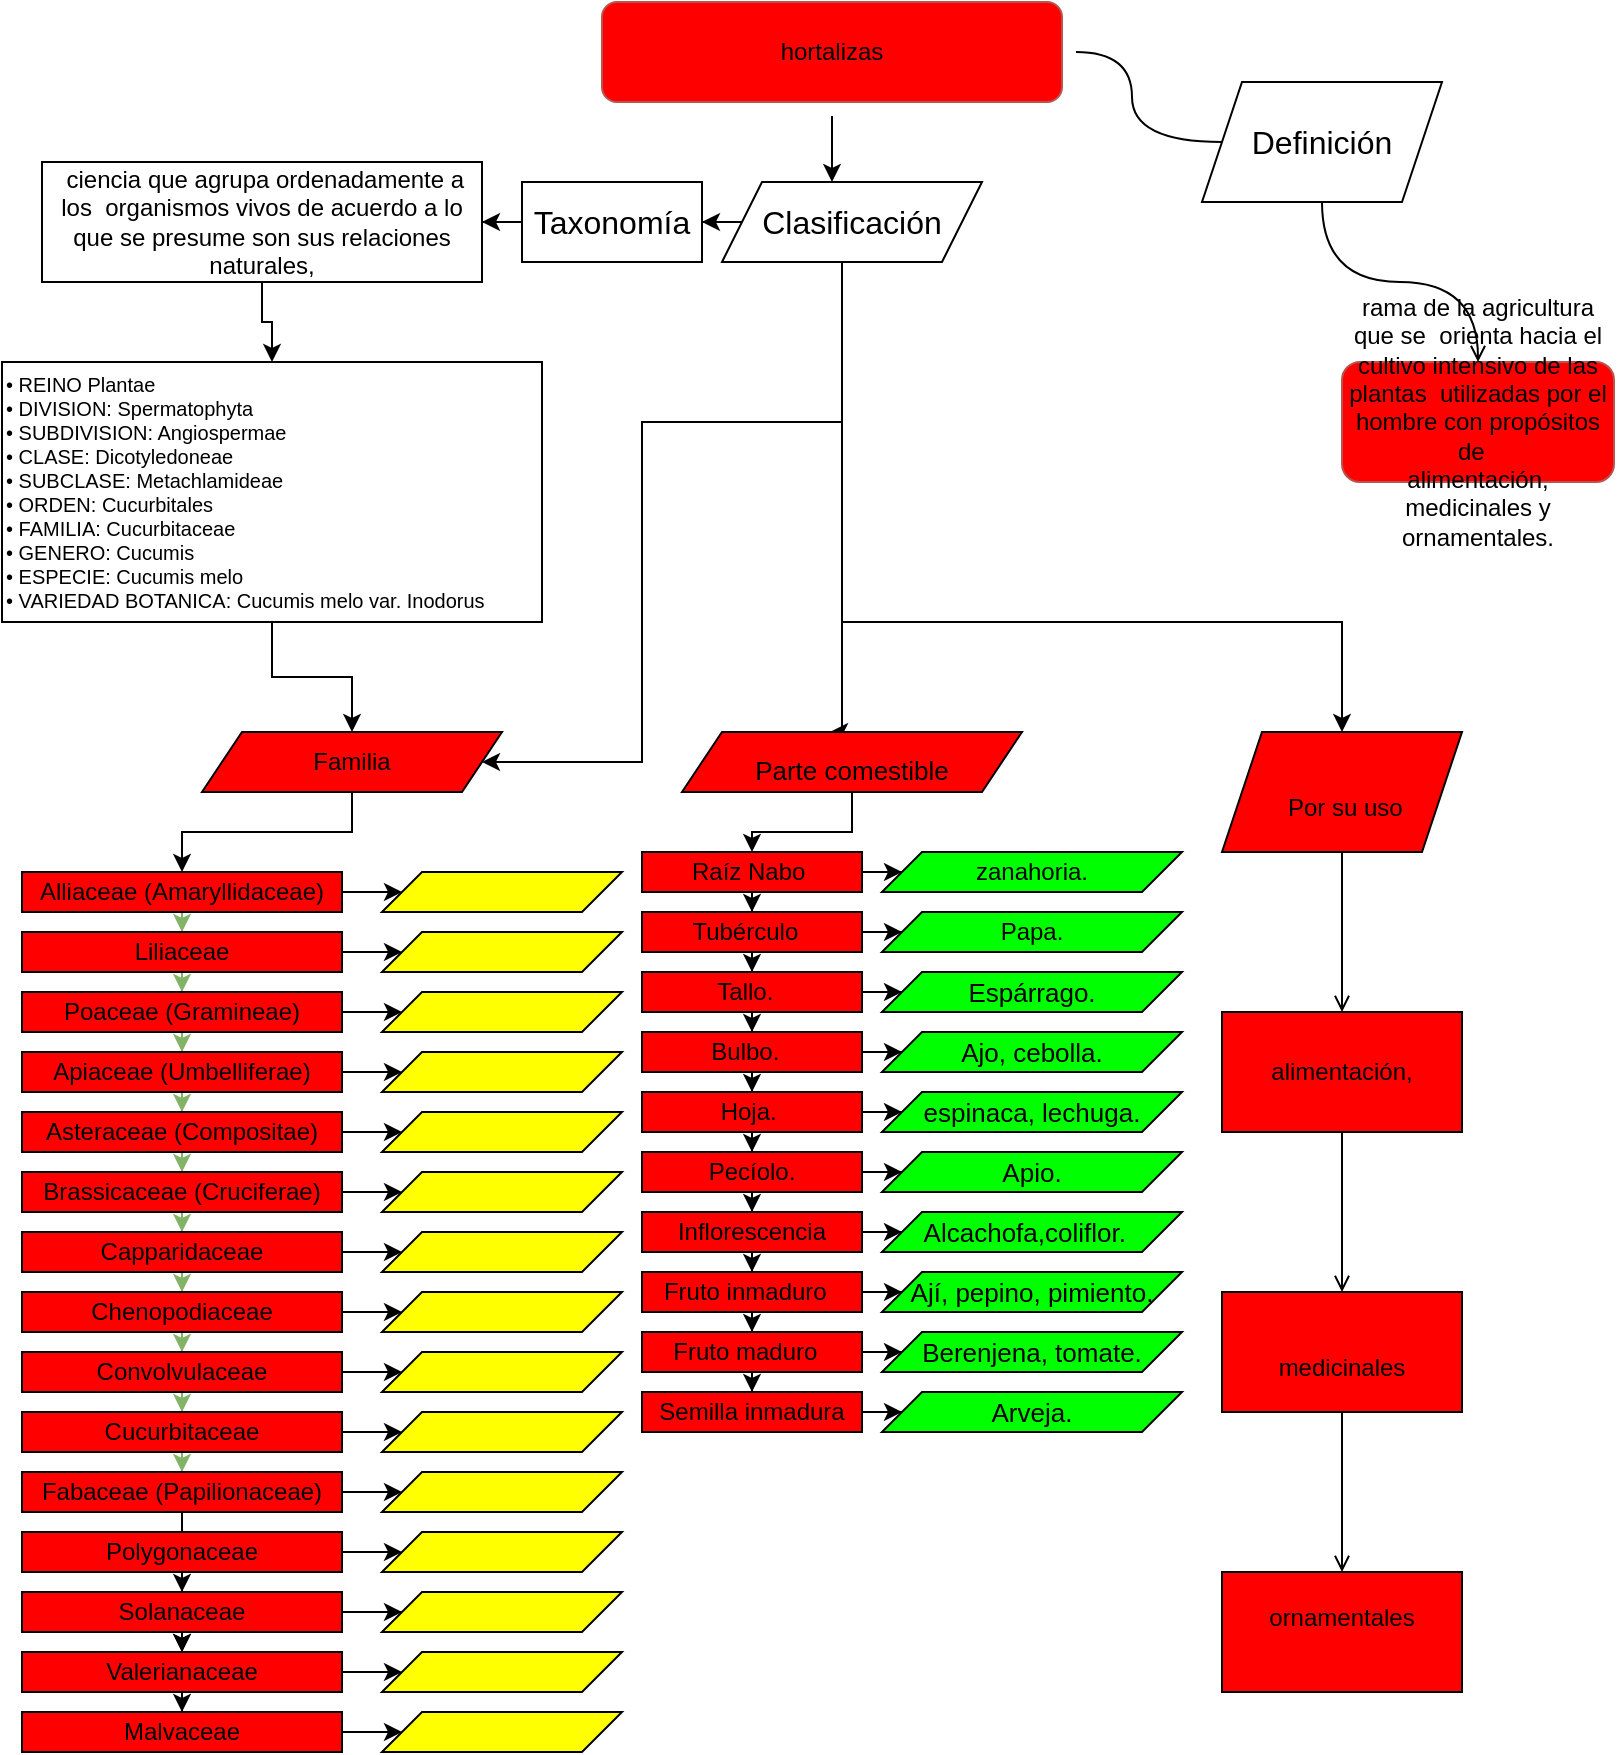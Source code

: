 <mxfile version="20.2.7" type="github">
  <diagram id="4PT_vkWamiO-nSXqBPPG" name="Página-1">
    <mxGraphModel dx="723" dy="423" grid="1" gridSize="10" guides="0" tooltips="1" connect="1" arrows="1" fold="1" page="1" pageScale="1" pageWidth="827" pageHeight="1169" background="none" math="0" shadow="0">
      <root>
        <mxCell id="0" />
        <mxCell id="1" parent="0" />
        <mxCell id="nCWuup4R4AbDnW3DWiKd-3" style="edgeStyle=orthogonalEdgeStyle;rounded=0;orthogonalLoop=1;jettySize=auto;html=1;startArrow=none;" parent="1" source="66M02JN2FrkitM-om0R4-26" edge="1">
          <mxGeometry relative="1" as="geometry">
            <mxPoint x="414" y="375" as="targetPoint" />
            <Array as="points">
              <mxPoint x="420" y="375" />
            </Array>
          </mxGeometry>
        </mxCell>
        <mxCell id="66M02JN2FrkitM-om0R4-23" value="" style="edgeStyle=orthogonalEdgeStyle;curved=1;rounded=0;orthogonalLoop=1;jettySize=auto;html=1;fontSize=12;endArrow=open;startArrow=none;" parent="1" source="66M02JN2FrkitM-om0R4-24" target="66M02JN2FrkitM-om0R4-22" edge="1">
          <mxGeometry relative="1" as="geometry" />
        </mxCell>
        <mxCell id="QRhNImlcriRFlgjVjBWK-16" value="" style="edgeStyle=orthogonalEdgeStyle;rounded=0;orthogonalLoop=1;jettySize=auto;html=1;" edge="1" parent="1" source="S0YFLjFQys3BDrwnXeZM-1" target="66M02JN2FrkitM-om0R4-26">
          <mxGeometry relative="1" as="geometry">
            <Array as="points">
              <mxPoint x="415" y="90" />
              <mxPoint x="415" y="90" />
            </Array>
          </mxGeometry>
        </mxCell>
        <mxCell id="S0YFLjFQys3BDrwnXeZM-1" value="hortalizas" style="rounded=1;whiteSpace=wrap;html=1;fillColor=#FF0000;strokeColor=#b85450;gradientColor=none;glass=0;shadow=0;sketch=0;perimeterSpacing=7;" parent="1" vertex="1">
          <mxGeometry x="300" y="10" width="230" height="50" as="geometry" />
        </mxCell>
        <mxCell id="nCWuup4R4AbDnW3DWiKd-10" value="" style="edgeStyle=orthogonalEdgeStyle;rounded=0;orthogonalLoop=1;jettySize=auto;html=1;entryX=0.5;entryY=0;entryDx=0;entryDy=0;" parent="1" source="nCWuup4R4AbDnW3DWiKd-4" target="nCWuup4R4AbDnW3DWiKd-9" edge="1">
          <mxGeometry relative="1" as="geometry">
            <mxPoint x="80" y="435" as="targetPoint" />
          </mxGeometry>
        </mxCell>
        <mxCell id="nCWuup4R4AbDnW3DWiKd-4" value="Familia" style="shape=parallelogram;perimeter=parallelogramPerimeter;whiteSpace=wrap;html=1;fixedSize=1;shadow=0;glass=0;sketch=0;fillColor=#FF0000;gradientColor=none;" parent="1" vertex="1">
          <mxGeometry x="100" y="375" width="150" height="30" as="geometry" />
        </mxCell>
        <mxCell id="66M02JN2FrkitM-om0R4-29" value="" style="edgeStyle=orthogonalEdgeStyle;curved=1;rounded=0;orthogonalLoop=1;jettySize=auto;html=1;fontSize=12;endArrow=open;" parent="1" source="nCWuup4R4AbDnW3DWiKd-6" target="66M02JN2FrkitM-om0R4-28" edge="1">
          <mxGeometry relative="1" as="geometry" />
        </mxCell>
        <mxCell id="nCWuup4R4AbDnW3DWiKd-6" value="&lt;br&gt;&amp;nbsp;Por su uso&lt;br&gt;" style="shape=parallelogram;perimeter=parallelogramPerimeter;whiteSpace=wrap;html=1;fixedSize=1;shadow=0;glass=0;sketch=0;fillColor=#FF0000;gradientColor=none;" parent="1" vertex="1">
          <mxGeometry x="610" y="375" width="120" height="60" as="geometry" />
        </mxCell>
        <mxCell id="nCWuup4R4AbDnW3DWiKd-51" value="" style="edgeStyle=orthogonalEdgeStyle;rounded=0;orthogonalLoop=1;jettySize=auto;html=1;" parent="1" source="nCWuup4R4AbDnW3DWiKd-7" target="nCWuup4R4AbDnW3DWiKd-50" edge="1">
          <mxGeometry relative="1" as="geometry" />
        </mxCell>
        <mxCell id="nCWuup4R4AbDnW3DWiKd-7" value="&lt;div&gt;Parte comestible&lt;/div&gt;" style="shape=parallelogram;perimeter=parallelogramPerimeter;whiteSpace=wrap;html=1;fixedSize=1;shadow=0;glass=0;sketch=0;fillColor=#FF0000;gradientColor=none;align=center;verticalAlign=bottom;horizontal=1;fontSize=13;labelBackgroundColor=none;labelBorderColor=none;" parent="1" vertex="1">
          <mxGeometry x="340" y="375" width="170" height="30" as="geometry" />
        </mxCell>
        <mxCell id="nCWuup4R4AbDnW3DWiKd-8" style="edgeStyle=orthogonalEdgeStyle;rounded=0;orthogonalLoop=1;jettySize=auto;html=1;exitX=0.5;exitY=1;exitDx=0;exitDy=0;" parent="1" source="nCWuup4R4AbDnW3DWiKd-6" target="nCWuup4R4AbDnW3DWiKd-6" edge="1">
          <mxGeometry relative="1" as="geometry" />
        </mxCell>
        <mxCell id="nCWuup4R4AbDnW3DWiKd-14" value="" style="edgeStyle=orthogonalEdgeStyle;rounded=0;orthogonalLoop=1;jettySize=auto;html=1;fillColor=#d5e8d4;strokeColor=#82b366;" parent="1" source="nCWuup4R4AbDnW3DWiKd-9" target="nCWuup4R4AbDnW3DWiKd-13" edge="1">
          <mxGeometry relative="1" as="geometry" />
        </mxCell>
        <mxCell id="nCWuup4R4AbDnW3DWiKd-130" value="" style="edgeStyle=orthogonalEdgeStyle;rounded=0;orthogonalLoop=1;jettySize=auto;html=1;fontSize=13;fontColor=#000000;" parent="1" source="nCWuup4R4AbDnW3DWiKd-9" target="nCWuup4R4AbDnW3DWiKd-129" edge="1">
          <mxGeometry relative="1" as="geometry" />
        </mxCell>
        <mxCell id="nCWuup4R4AbDnW3DWiKd-9" value="&lt;div&gt;Alliaceae (Amaryllidaceae)&lt;/div&gt;" style="whiteSpace=wrap;html=1;fillColor=#FF0000;shadow=0;glass=0;sketch=0;gradientColor=none;" parent="1" vertex="1">
          <mxGeometry x="10" y="445" width="160" height="20" as="geometry" />
        </mxCell>
        <mxCell id="nCWuup4R4AbDnW3DWiKd-16" value="" style="edgeStyle=orthogonalEdgeStyle;rounded=0;orthogonalLoop=1;jettySize=auto;html=1;fillColor=#d5e8d4;strokeColor=#82b366;" parent="1" source="nCWuup4R4AbDnW3DWiKd-13" target="nCWuup4R4AbDnW3DWiKd-15" edge="1">
          <mxGeometry relative="1" as="geometry" />
        </mxCell>
        <mxCell id="nCWuup4R4AbDnW3DWiKd-132" value="" style="edgeStyle=orthogonalEdgeStyle;rounded=0;orthogonalLoop=1;jettySize=auto;html=1;fontSize=13;fontColor=#000000;" parent="1" source="nCWuup4R4AbDnW3DWiKd-13" target="nCWuup4R4AbDnW3DWiKd-131" edge="1">
          <mxGeometry relative="1" as="geometry" />
        </mxCell>
        <mxCell id="nCWuup4R4AbDnW3DWiKd-13" value="&lt;div&gt;Liliaceae&lt;/div&gt;" style="whiteSpace=wrap;html=1;fillColor=#FF0000;shadow=0;glass=0;sketch=0;gradientColor=none;" parent="1" vertex="1">
          <mxGeometry x="10" y="475" width="160" height="20" as="geometry" />
        </mxCell>
        <mxCell id="nCWuup4R4AbDnW3DWiKd-18" value="" style="edgeStyle=orthogonalEdgeStyle;rounded=0;orthogonalLoop=1;jettySize=auto;html=1;fillColor=#d5e8d4;strokeColor=#82b366;" parent="1" source="nCWuup4R4AbDnW3DWiKd-15" target="nCWuup4R4AbDnW3DWiKd-17" edge="1">
          <mxGeometry relative="1" as="geometry" />
        </mxCell>
        <mxCell id="nCWuup4R4AbDnW3DWiKd-134" value="" style="edgeStyle=orthogonalEdgeStyle;rounded=0;orthogonalLoop=1;jettySize=auto;html=1;fontSize=13;fontColor=#000000;" parent="1" source="nCWuup4R4AbDnW3DWiKd-15" target="nCWuup4R4AbDnW3DWiKd-133" edge="1">
          <mxGeometry relative="1" as="geometry" />
        </mxCell>
        <mxCell id="nCWuup4R4AbDnW3DWiKd-15" value="&lt;div&gt;Poaceae (Gramineae)&lt;/div&gt;" style="whiteSpace=wrap;html=1;fillColor=#FF0000;shadow=0;glass=0;sketch=0;gradientColor=none;" parent="1" vertex="1">
          <mxGeometry x="10" y="505" width="160" height="20" as="geometry" />
        </mxCell>
        <mxCell id="nCWuup4R4AbDnW3DWiKd-20" value="" style="edgeStyle=orthogonalEdgeStyle;rounded=0;orthogonalLoop=1;jettySize=auto;html=1;fillColor=#d5e8d4;strokeColor=#82b366;" parent="1" source="nCWuup4R4AbDnW3DWiKd-17" target="nCWuup4R4AbDnW3DWiKd-19" edge="1">
          <mxGeometry relative="1" as="geometry" />
        </mxCell>
        <mxCell id="nCWuup4R4AbDnW3DWiKd-136" value="" style="edgeStyle=orthogonalEdgeStyle;rounded=0;orthogonalLoop=1;jettySize=auto;html=1;fontSize=13;fontColor=#000000;" parent="1" source="nCWuup4R4AbDnW3DWiKd-17" target="nCWuup4R4AbDnW3DWiKd-135" edge="1">
          <mxGeometry relative="1" as="geometry" />
        </mxCell>
        <mxCell id="nCWuup4R4AbDnW3DWiKd-17" value="Apiaceae (Umbelliferae)" style="whiteSpace=wrap;html=1;fillColor=#FF0000;shadow=0;glass=0;sketch=0;gradientColor=none;" parent="1" vertex="1">
          <mxGeometry x="10" y="535" width="160" height="20" as="geometry" />
        </mxCell>
        <mxCell id="nCWuup4R4AbDnW3DWiKd-23" value="" style="edgeStyle=orthogonalEdgeStyle;rounded=0;orthogonalLoop=1;jettySize=auto;html=1;fillColor=#d5e8d4;strokeColor=#82b366;" parent="1" source="nCWuup4R4AbDnW3DWiKd-19" target="nCWuup4R4AbDnW3DWiKd-22" edge="1">
          <mxGeometry relative="1" as="geometry" />
        </mxCell>
        <mxCell id="nCWuup4R4AbDnW3DWiKd-138" value="" style="edgeStyle=orthogonalEdgeStyle;rounded=0;orthogonalLoop=1;jettySize=auto;html=1;fontSize=13;fontColor=#000000;" parent="1" source="nCWuup4R4AbDnW3DWiKd-19" target="nCWuup4R4AbDnW3DWiKd-137" edge="1">
          <mxGeometry relative="1" as="geometry" />
        </mxCell>
        <mxCell id="nCWuup4R4AbDnW3DWiKd-19" value="Asteraceae (Compositae)" style="whiteSpace=wrap;html=1;fillColor=#FF0000;shadow=0;glass=0;sketch=0;gradientColor=none;" parent="1" vertex="1">
          <mxGeometry x="10" y="565" width="160" height="20" as="geometry" />
        </mxCell>
        <mxCell id="nCWuup4R4AbDnW3DWiKd-25" value="" style="edgeStyle=orthogonalEdgeStyle;rounded=0;orthogonalLoop=1;jettySize=auto;html=1;fillColor=#d5e8d4;strokeColor=#82b366;" parent="1" source="nCWuup4R4AbDnW3DWiKd-22" target="nCWuup4R4AbDnW3DWiKd-24" edge="1">
          <mxGeometry relative="1" as="geometry" />
        </mxCell>
        <mxCell id="nCWuup4R4AbDnW3DWiKd-140" value="" style="edgeStyle=orthogonalEdgeStyle;rounded=0;orthogonalLoop=1;jettySize=auto;html=1;fontSize=13;fontColor=#000000;" parent="1" source="nCWuup4R4AbDnW3DWiKd-22" target="nCWuup4R4AbDnW3DWiKd-139" edge="1">
          <mxGeometry relative="1" as="geometry" />
        </mxCell>
        <mxCell id="nCWuup4R4AbDnW3DWiKd-22" value="&lt;div&gt;Brassicaceae (Cruciferae)&lt;/div&gt;" style="whiteSpace=wrap;html=1;fillColor=#FF0000;shadow=0;glass=0;sketch=0;gradientColor=none;" parent="1" vertex="1">
          <mxGeometry x="10" y="595" width="160" height="20" as="geometry" />
        </mxCell>
        <mxCell id="nCWuup4R4AbDnW3DWiKd-27" value="" style="edgeStyle=orthogonalEdgeStyle;rounded=0;orthogonalLoop=1;jettySize=auto;html=1;fillColor=#d5e8d4;strokeColor=#82b366;" parent="1" source="nCWuup4R4AbDnW3DWiKd-24" target="nCWuup4R4AbDnW3DWiKd-26" edge="1">
          <mxGeometry relative="1" as="geometry" />
        </mxCell>
        <mxCell id="nCWuup4R4AbDnW3DWiKd-142" value="" style="edgeStyle=orthogonalEdgeStyle;rounded=0;orthogonalLoop=1;jettySize=auto;html=1;fontSize=13;fontColor=#000000;" parent="1" source="nCWuup4R4AbDnW3DWiKd-24" target="nCWuup4R4AbDnW3DWiKd-141" edge="1">
          <mxGeometry relative="1" as="geometry" />
        </mxCell>
        <mxCell id="nCWuup4R4AbDnW3DWiKd-24" value="&lt;div&gt;Capparidaceae&lt;/div&gt;" style="whiteSpace=wrap;html=1;fillColor=#FF0000;shadow=0;glass=0;sketch=0;gradientColor=none;" parent="1" vertex="1">
          <mxGeometry x="10" y="625" width="160" height="20" as="geometry" />
        </mxCell>
        <mxCell id="nCWuup4R4AbDnW3DWiKd-29" value="" style="edgeStyle=orthogonalEdgeStyle;rounded=0;orthogonalLoop=1;jettySize=auto;html=1;fillColor=#d5e8d4;strokeColor=#82b366;" parent="1" source="nCWuup4R4AbDnW3DWiKd-26" target="nCWuup4R4AbDnW3DWiKd-28" edge="1">
          <mxGeometry relative="1" as="geometry" />
        </mxCell>
        <mxCell id="nCWuup4R4AbDnW3DWiKd-144" value="" style="edgeStyle=orthogonalEdgeStyle;rounded=0;orthogonalLoop=1;jettySize=auto;html=1;fontSize=13;fontColor=#000000;" parent="1" source="nCWuup4R4AbDnW3DWiKd-26" target="nCWuup4R4AbDnW3DWiKd-143" edge="1">
          <mxGeometry relative="1" as="geometry" />
        </mxCell>
        <mxCell id="nCWuup4R4AbDnW3DWiKd-26" value="Chenopodiaceae&lt;br&gt;" style="whiteSpace=wrap;html=1;fillColor=#FF0000;shadow=0;glass=0;sketch=0;gradientColor=none;" parent="1" vertex="1">
          <mxGeometry x="10" y="655" width="160" height="20" as="geometry" />
        </mxCell>
        <mxCell id="nCWuup4R4AbDnW3DWiKd-31" value="" style="edgeStyle=orthogonalEdgeStyle;rounded=0;orthogonalLoop=1;jettySize=auto;html=1;fillColor=#d5e8d4;strokeColor=#82b366;" parent="1" source="nCWuup4R4AbDnW3DWiKd-28" target="nCWuup4R4AbDnW3DWiKd-30" edge="1">
          <mxGeometry relative="1" as="geometry" />
        </mxCell>
        <mxCell id="nCWuup4R4AbDnW3DWiKd-146" value="" style="edgeStyle=orthogonalEdgeStyle;rounded=0;orthogonalLoop=1;jettySize=auto;html=1;fontSize=13;fontColor=#000000;" parent="1" source="nCWuup4R4AbDnW3DWiKd-28" target="nCWuup4R4AbDnW3DWiKd-145" edge="1">
          <mxGeometry relative="1" as="geometry" />
        </mxCell>
        <mxCell id="nCWuup4R4AbDnW3DWiKd-28" value="Convolvulaceae&lt;br&gt;" style="whiteSpace=wrap;html=1;fillColor=#FF0000;shadow=0;glass=0;sketch=0;gradientColor=none;" parent="1" vertex="1">
          <mxGeometry x="10" y="685" width="160" height="20" as="geometry" />
        </mxCell>
        <mxCell id="nCWuup4R4AbDnW3DWiKd-33" value="" style="edgeStyle=orthogonalEdgeStyle;rounded=0;orthogonalLoop=1;jettySize=auto;html=1;fillColor=#d5e8d4;strokeColor=#82b366;" parent="1" source="nCWuup4R4AbDnW3DWiKd-30" target="nCWuup4R4AbDnW3DWiKd-32" edge="1">
          <mxGeometry relative="1" as="geometry" />
        </mxCell>
        <mxCell id="nCWuup4R4AbDnW3DWiKd-150" value="" style="edgeStyle=orthogonalEdgeStyle;rounded=0;orthogonalLoop=1;jettySize=auto;html=1;fontSize=13;fontColor=#000000;" parent="1" source="nCWuup4R4AbDnW3DWiKd-30" target="nCWuup4R4AbDnW3DWiKd-148" edge="1">
          <mxGeometry relative="1" as="geometry" />
        </mxCell>
        <mxCell id="nCWuup4R4AbDnW3DWiKd-30" value="Cucurbitaceae&lt;br&gt;" style="whiteSpace=wrap;html=1;fillColor=#FF0000;shadow=0;glass=0;sketch=0;gradientColor=none;" parent="1" vertex="1">
          <mxGeometry x="10" y="715" width="160" height="20" as="geometry" />
        </mxCell>
        <mxCell id="nCWuup4R4AbDnW3DWiKd-75" value="" style="edgeStyle=orthogonalEdgeStyle;rounded=0;orthogonalLoop=1;jettySize=auto;html=1;fontSize=13;" parent="1" source="nCWuup4R4AbDnW3DWiKd-32" target="nCWuup4R4AbDnW3DWiKd-44" edge="1">
          <mxGeometry relative="1" as="geometry" />
        </mxCell>
        <mxCell id="nCWuup4R4AbDnW3DWiKd-152" value="" style="edgeStyle=orthogonalEdgeStyle;rounded=0;orthogonalLoop=1;jettySize=auto;html=1;fontSize=13;fontColor=#000000;" parent="1" source="nCWuup4R4AbDnW3DWiKd-32" target="nCWuup4R4AbDnW3DWiKd-151" edge="1">
          <mxGeometry relative="1" as="geometry" />
        </mxCell>
        <mxCell id="nCWuup4R4AbDnW3DWiKd-32" value="Fabaceae (Papilionaceae)" style="whiteSpace=wrap;html=1;fillColor=#FF0000;shadow=0;glass=0;sketch=0;gradientColor=none;" parent="1" vertex="1">
          <mxGeometry x="10" y="745" width="160" height="20" as="geometry" />
        </mxCell>
        <mxCell id="nCWuup4R4AbDnW3DWiKd-43" value="" style="edgeStyle=orthogonalEdgeStyle;rounded=0;orthogonalLoop=1;jettySize=auto;html=1;" parent="1" source="nCWuup4R4AbDnW3DWiKd-40" target="nCWuup4R4AbDnW3DWiKd-42" edge="1">
          <mxGeometry relative="1" as="geometry" />
        </mxCell>
        <mxCell id="nCWuup4R4AbDnW3DWiKd-40" value="Polygonaceae&lt;br&gt;" style="whiteSpace=wrap;html=1;fillColor=#FF0000;shadow=0;glass=0;sketch=0;gradientColor=none;" parent="1" vertex="1">
          <mxGeometry x="10" y="775" width="160" height="20" as="geometry" />
        </mxCell>
        <mxCell id="nCWuup4R4AbDnW3DWiKd-45" value="" style="edgeStyle=orthogonalEdgeStyle;rounded=0;orthogonalLoop=1;jettySize=auto;html=1;" parent="1" source="nCWuup4R4AbDnW3DWiKd-42" target="nCWuup4R4AbDnW3DWiKd-44" edge="1">
          <mxGeometry relative="1" as="geometry" />
        </mxCell>
        <mxCell id="nCWuup4R4AbDnW3DWiKd-42" value="Solanaceae&lt;br&gt;" style="whiteSpace=wrap;html=1;fillColor=#FF0000;shadow=0;glass=0;sketch=0;gradientColor=none;" parent="1" vertex="1">
          <mxGeometry x="10" y="805" width="160" height="20" as="geometry" />
        </mxCell>
        <mxCell id="nCWuup4R4AbDnW3DWiKd-79" value="" style="edgeStyle=orthogonalEdgeStyle;rounded=0;orthogonalLoop=1;jettySize=auto;html=1;fontSize=13;" parent="1" source="nCWuup4R4AbDnW3DWiKd-44" target="nCWuup4R4AbDnW3DWiKd-78" edge="1">
          <mxGeometry relative="1" as="geometry" />
        </mxCell>
        <mxCell id="nCWuup4R4AbDnW3DWiKd-44" value="Valerianaceae&lt;br&gt;" style="whiteSpace=wrap;html=1;fillColor=#FF0000;shadow=0;glass=0;sketch=0;gradientColor=none;" parent="1" vertex="1">
          <mxGeometry x="10" y="835" width="160" height="20" as="geometry" />
        </mxCell>
        <mxCell id="nCWuup4R4AbDnW3DWiKd-53" value="" style="edgeStyle=orthogonalEdgeStyle;rounded=0;orthogonalLoop=1;jettySize=auto;html=1;" parent="1" source="nCWuup4R4AbDnW3DWiKd-50" target="nCWuup4R4AbDnW3DWiKd-52" edge="1">
          <mxGeometry relative="1" as="geometry" />
        </mxCell>
        <mxCell id="nCWuup4R4AbDnW3DWiKd-89" value="" style="edgeStyle=orthogonalEdgeStyle;rounded=0;orthogonalLoop=1;jettySize=auto;html=1;fontSize=13;" parent="1" source="nCWuup4R4AbDnW3DWiKd-50" target="nCWuup4R4AbDnW3DWiKd-88" edge="1">
          <mxGeometry relative="1" as="geometry" />
        </mxCell>
        <mxCell id="nCWuup4R4AbDnW3DWiKd-50" value="Raíz Nabo&amp;nbsp; " style="whiteSpace=wrap;html=1;fillColor=#FF0000;shadow=0;glass=0;sketch=0;gradientColor=none;" parent="1" vertex="1">
          <mxGeometry x="320" y="435" width="110" height="20" as="geometry" />
        </mxCell>
        <mxCell id="nCWuup4R4AbDnW3DWiKd-55" value="" style="edgeStyle=orthogonalEdgeStyle;rounded=0;orthogonalLoop=1;jettySize=auto;html=1;" parent="1" source="nCWuup4R4AbDnW3DWiKd-52" target="nCWuup4R4AbDnW3DWiKd-54" edge="1">
          <mxGeometry relative="1" as="geometry" />
        </mxCell>
        <mxCell id="nCWuup4R4AbDnW3DWiKd-93" value="" style="edgeStyle=orthogonalEdgeStyle;rounded=0;orthogonalLoop=1;jettySize=auto;html=1;fontSize=13;" parent="1" source="nCWuup4R4AbDnW3DWiKd-52" target="nCWuup4R4AbDnW3DWiKd-92" edge="1">
          <mxGeometry relative="1" as="geometry" />
        </mxCell>
        <mxCell id="nCWuup4R4AbDnW3DWiKd-52" value="Tubérculo&amp;nbsp;&amp;nbsp; " style="whiteSpace=wrap;html=1;fillColor=#FF0000;shadow=0;glass=0;sketch=0;gradientColor=none;" parent="1" vertex="1">
          <mxGeometry x="320" y="465" width="110" height="20" as="geometry" />
        </mxCell>
        <mxCell id="nCWuup4R4AbDnW3DWiKd-57" value="" style="edgeStyle=orthogonalEdgeStyle;rounded=0;orthogonalLoop=1;jettySize=auto;html=1;" parent="1" source="nCWuup4R4AbDnW3DWiKd-54" target="nCWuup4R4AbDnW3DWiKd-56" edge="1">
          <mxGeometry relative="1" as="geometry" />
        </mxCell>
        <mxCell id="nCWuup4R4AbDnW3DWiKd-96" value="" style="edgeStyle=orthogonalEdgeStyle;rounded=0;orthogonalLoop=1;jettySize=auto;html=1;fontSize=13;" parent="1" source="nCWuup4R4AbDnW3DWiKd-54" target="nCWuup4R4AbDnW3DWiKd-95" edge="1">
          <mxGeometry relative="1" as="geometry" />
        </mxCell>
        <mxCell id="nCWuup4R4AbDnW3DWiKd-54" value="Tallo. &amp;nbsp;" style="whiteSpace=wrap;html=1;fillColor=#FF0000;shadow=0;glass=0;sketch=0;gradientColor=none;" parent="1" vertex="1">
          <mxGeometry x="320" y="495" width="110" height="20" as="geometry" />
        </mxCell>
        <mxCell id="nCWuup4R4AbDnW3DWiKd-59" value="" style="edgeStyle=orthogonalEdgeStyle;rounded=0;orthogonalLoop=1;jettySize=auto;html=1;" parent="1" source="nCWuup4R4AbDnW3DWiKd-56" target="nCWuup4R4AbDnW3DWiKd-58" edge="1">
          <mxGeometry relative="1" as="geometry" />
        </mxCell>
        <mxCell id="nCWuup4R4AbDnW3DWiKd-109" value="" style="edgeStyle=orthogonalEdgeStyle;rounded=0;orthogonalLoop=1;jettySize=auto;html=1;fontSize=13;" parent="1" source="nCWuup4R4AbDnW3DWiKd-56" target="nCWuup4R4AbDnW3DWiKd-98" edge="1">
          <mxGeometry relative="1" as="geometry" />
        </mxCell>
        <mxCell id="nCWuup4R4AbDnW3DWiKd-56" value="Bulbo. &amp;nbsp;" style="whiteSpace=wrap;html=1;fillColor=#FF0000;shadow=0;glass=0;sketch=0;gradientColor=none;" parent="1" vertex="1">
          <mxGeometry x="320" y="525" width="110" height="20" as="geometry" />
        </mxCell>
        <mxCell id="nCWuup4R4AbDnW3DWiKd-64" value="" style="edgeStyle=orthogonalEdgeStyle;rounded=0;orthogonalLoop=1;jettySize=auto;html=1;fontSize=13;" parent="1" source="nCWuup4R4AbDnW3DWiKd-58" target="nCWuup4R4AbDnW3DWiKd-63" edge="1">
          <mxGeometry relative="1" as="geometry" />
        </mxCell>
        <mxCell id="nCWuup4R4AbDnW3DWiKd-111" value="" style="edgeStyle=orthogonalEdgeStyle;rounded=0;orthogonalLoop=1;jettySize=auto;html=1;fontSize=13;" parent="1" source="nCWuup4R4AbDnW3DWiKd-58" target="nCWuup4R4AbDnW3DWiKd-110" edge="1">
          <mxGeometry relative="1" as="geometry" />
        </mxCell>
        <mxCell id="nCWuup4R4AbDnW3DWiKd-58" value="Hoja.&amp;nbsp; " style="whiteSpace=wrap;html=1;fillColor=#FF0000;shadow=0;glass=0;sketch=0;gradientColor=none;" parent="1" vertex="1">
          <mxGeometry x="320" y="555" width="110" height="20" as="geometry" />
        </mxCell>
        <mxCell id="nCWuup4R4AbDnW3DWiKd-66" value="" style="edgeStyle=orthogonalEdgeStyle;rounded=0;orthogonalLoop=1;jettySize=auto;html=1;fontSize=13;" parent="1" source="nCWuup4R4AbDnW3DWiKd-63" target="nCWuup4R4AbDnW3DWiKd-65" edge="1">
          <mxGeometry relative="1" as="geometry" />
        </mxCell>
        <mxCell id="nCWuup4R4AbDnW3DWiKd-113" value="" style="edgeStyle=orthogonalEdgeStyle;rounded=0;orthogonalLoop=1;jettySize=auto;html=1;fontSize=13;" parent="1" source="nCWuup4R4AbDnW3DWiKd-63" target="nCWuup4R4AbDnW3DWiKd-112" edge="1">
          <mxGeometry relative="1" as="geometry" />
        </mxCell>
        <mxCell id="nCWuup4R4AbDnW3DWiKd-63" value="Pecíolo. " style="whiteSpace=wrap;html=1;fillColor=#FF0000;shadow=0;glass=0;sketch=0;gradientColor=none;" parent="1" vertex="1">
          <mxGeometry x="320" y="585" width="110" height="20" as="geometry" />
        </mxCell>
        <mxCell id="nCWuup4R4AbDnW3DWiKd-68" value="" style="edgeStyle=orthogonalEdgeStyle;rounded=0;orthogonalLoop=1;jettySize=auto;html=1;fontSize=13;" parent="1" source="nCWuup4R4AbDnW3DWiKd-65" target="nCWuup4R4AbDnW3DWiKd-67" edge="1">
          <mxGeometry relative="1" as="geometry" />
        </mxCell>
        <mxCell id="nCWuup4R4AbDnW3DWiKd-115" value="" style="edgeStyle=orthogonalEdgeStyle;rounded=0;orthogonalLoop=1;jettySize=auto;html=1;fontSize=13;" parent="1" source="nCWuup4R4AbDnW3DWiKd-65" target="nCWuup4R4AbDnW3DWiKd-114" edge="1">
          <mxGeometry relative="1" as="geometry" />
        </mxCell>
        <mxCell id="nCWuup4R4AbDnW3DWiKd-65" value="Inflorescencia " style="whiteSpace=wrap;html=1;fillColor=#FF0000;shadow=0;glass=0;sketch=0;gradientColor=none;" parent="1" vertex="1">
          <mxGeometry x="320" y="615" width="110" height="20" as="geometry" />
        </mxCell>
        <mxCell id="nCWuup4R4AbDnW3DWiKd-70" value="" style="edgeStyle=orthogonalEdgeStyle;rounded=0;orthogonalLoop=1;jettySize=auto;html=1;fontSize=13;" parent="1" source="nCWuup4R4AbDnW3DWiKd-67" target="nCWuup4R4AbDnW3DWiKd-69" edge="1">
          <mxGeometry relative="1" as="geometry" />
        </mxCell>
        <mxCell id="nCWuup4R4AbDnW3DWiKd-117" value="" style="edgeStyle=orthogonalEdgeStyle;rounded=0;orthogonalLoop=1;jettySize=auto;html=1;fontSize=13;" parent="1" source="nCWuup4R4AbDnW3DWiKd-67" target="nCWuup4R4AbDnW3DWiKd-116" edge="1">
          <mxGeometry relative="1" as="geometry" />
        </mxCell>
        <mxCell id="nCWuup4R4AbDnW3DWiKd-67" value="Fruto inmaduro&amp;nbsp;&amp;nbsp; " style="whiteSpace=wrap;html=1;fillColor=#FF0000;shadow=0;glass=0;sketch=0;gradientColor=none;" parent="1" vertex="1">
          <mxGeometry x="320" y="645" width="110" height="20" as="geometry" />
        </mxCell>
        <mxCell id="nCWuup4R4AbDnW3DWiKd-73" value="" style="edgeStyle=orthogonalEdgeStyle;rounded=0;orthogonalLoop=1;jettySize=auto;html=1;fontSize=13;" parent="1" source="nCWuup4R4AbDnW3DWiKd-69" target="nCWuup4R4AbDnW3DWiKd-72" edge="1">
          <mxGeometry relative="1" as="geometry" />
        </mxCell>
        <mxCell id="nCWuup4R4AbDnW3DWiKd-123" value="" style="edgeStyle=orthogonalEdgeStyle;rounded=0;orthogonalLoop=1;jettySize=auto;html=1;fontSize=13;" parent="1" source="nCWuup4R4AbDnW3DWiKd-69" target="nCWuup4R4AbDnW3DWiKd-118" edge="1">
          <mxGeometry relative="1" as="geometry" />
        </mxCell>
        <mxCell id="nCWuup4R4AbDnW3DWiKd-69" value="Fruto maduro&amp;nbsp;&amp;nbsp; " style="whiteSpace=wrap;html=1;fillColor=#FF0000;shadow=0;glass=0;sketch=0;gradientColor=none;" parent="1" vertex="1">
          <mxGeometry x="320" y="675" width="110" height="20" as="geometry" />
        </mxCell>
        <mxCell id="nCWuup4R4AbDnW3DWiKd-126" value="" style="edgeStyle=orthogonalEdgeStyle;rounded=0;orthogonalLoop=1;jettySize=auto;html=1;fontSize=13;" parent="1" source="nCWuup4R4AbDnW3DWiKd-72" target="nCWuup4R4AbDnW3DWiKd-125" edge="1">
          <mxGeometry relative="1" as="geometry" />
        </mxCell>
        <mxCell id="nCWuup4R4AbDnW3DWiKd-72" value="Semilla inmadura " style="whiteSpace=wrap;html=1;fillColor=#FF0000;shadow=0;glass=0;sketch=0;gradientColor=none;" parent="1" vertex="1">
          <mxGeometry x="320" y="705" width="110" height="20" as="geometry" />
        </mxCell>
        <mxCell id="nCWuup4R4AbDnW3DWiKd-78" value="Malvaceae&lt;br&gt;" style="whiteSpace=wrap;html=1;fillColor=#FF0000;shadow=0;glass=0;sketch=0;gradientColor=none;" parent="1" vertex="1">
          <mxGeometry x="10" y="865" width="160" height="20" as="geometry" />
        </mxCell>
        <mxCell id="nCWuup4R4AbDnW3DWiKd-88" value="zanahoria.&lt;br&gt;" style="shape=parallelogram;perimeter=parallelogramPerimeter;whiteSpace=wrap;html=1;fixedSize=1;fillColor=#00FF00;shadow=0;glass=0;sketch=0;gradientColor=none;fontColor=#000000;" parent="1" vertex="1">
          <mxGeometry x="440" y="435" width="150" height="20" as="geometry" />
        </mxCell>
        <mxCell id="nCWuup4R4AbDnW3DWiKd-92" value="Papa.&lt;br&gt;" style="shape=parallelogram;perimeter=parallelogramPerimeter;whiteSpace=wrap;html=1;fixedSize=1;fillColor=#00FF00;shadow=0;glass=0;sketch=0;gradientColor=none;" parent="1" vertex="1">
          <mxGeometry x="440" y="465" width="150" height="20" as="geometry" />
        </mxCell>
        <mxCell id="nCWuup4R4AbDnW3DWiKd-95" value="Espárrago.&lt;br&gt;" style="shape=parallelogram;perimeter=parallelogramPerimeter;whiteSpace=wrap;html=1;fixedSize=1;shadow=0;glass=0;labelBackgroundColor=none;labelBorderColor=none;sketch=0;fontSize=13;fillColor=#00FF00;gradientColor=none;" parent="1" vertex="1">
          <mxGeometry x="440" y="495" width="150" height="20" as="geometry" />
        </mxCell>
        <mxCell id="nCWuup4R4AbDnW3DWiKd-98" value="Ajo, cebolla. " style="shape=parallelogram;perimeter=parallelogramPerimeter;whiteSpace=wrap;html=1;fixedSize=1;shadow=0;glass=0;labelBackgroundColor=none;labelBorderColor=none;sketch=0;fontSize=13;fillColor=#00FF00;gradientColor=none;" parent="1" vertex="1">
          <mxGeometry x="440" y="525" width="150" height="20" as="geometry" />
        </mxCell>
        <mxCell id="nCWuup4R4AbDnW3DWiKd-110" value="espinaca, lechuga.&lt;br&gt;" style="shape=parallelogram;perimeter=parallelogramPerimeter;whiteSpace=wrap;html=1;fixedSize=1;shadow=0;glass=0;labelBackgroundColor=none;labelBorderColor=none;sketch=0;fontSize=13;fillColor=#00FF00;gradientColor=none;" parent="1" vertex="1">
          <mxGeometry x="440" y="555" width="150" height="20" as="geometry" />
        </mxCell>
        <mxCell id="nCWuup4R4AbDnW3DWiKd-112" value="Apio.&lt;br&gt;" style="shape=parallelogram;perimeter=parallelogramPerimeter;whiteSpace=wrap;html=1;fixedSize=1;shadow=0;glass=0;labelBackgroundColor=none;labelBorderColor=none;sketch=0;fontSize=13;fillColor=#00FF00;gradientColor=none;" parent="1" vertex="1">
          <mxGeometry x="440" y="585" width="150" height="20" as="geometry" />
        </mxCell>
        <mxCell id="nCWuup4R4AbDnW3DWiKd-114" value="Alcachofa,coliflor. &amp;nbsp;&lt;br&gt;" style="shape=parallelogram;perimeter=parallelogramPerimeter;whiteSpace=wrap;html=1;fixedSize=1;shadow=0;glass=0;labelBackgroundColor=none;labelBorderColor=none;sketch=0;fontSize=13;fillColor=#00FF00;gradientColor=none;" parent="1" vertex="1">
          <mxGeometry x="440" y="615" width="150" height="20" as="geometry" />
        </mxCell>
        <mxCell id="nCWuup4R4AbDnW3DWiKd-116" value="Ají, pepino, pimiento.&lt;br&gt;" style="shape=parallelogram;perimeter=parallelogramPerimeter;whiteSpace=wrap;html=1;fixedSize=1;shadow=0;glass=0;labelBackgroundColor=none;labelBorderColor=none;sketch=0;fontSize=13;fillColor=#00FF00;gradientColor=none;" parent="1" vertex="1">
          <mxGeometry x="440" y="645" width="150" height="20" as="geometry" />
        </mxCell>
        <mxCell id="nCWuup4R4AbDnW3DWiKd-118" value="Berenjena, tomate." style="shape=parallelogram;perimeter=parallelogramPerimeter;whiteSpace=wrap;html=1;fixedSize=1;shadow=0;glass=0;labelBackgroundColor=none;labelBorderColor=none;sketch=0;fontSize=13;fillColor=#00FF00;gradientColor=none;" parent="1" vertex="1">
          <mxGeometry x="440" y="675" width="150" height="20" as="geometry" />
        </mxCell>
        <mxCell id="nCWuup4R4AbDnW3DWiKd-125" value="Arveja.&lt;br&gt;" style="shape=parallelogram;perimeter=parallelogramPerimeter;whiteSpace=wrap;html=1;fixedSize=1;shadow=0;glass=0;labelBackgroundColor=none;labelBorderColor=none;sketch=0;fontSize=13;fillColor=#00FF00;gradientColor=none;" parent="1" vertex="1">
          <mxGeometry x="440" y="705" width="150" height="20" as="geometry" />
        </mxCell>
        <mxCell id="nCWuup4R4AbDnW3DWiKd-129" value="" style="shape=parallelogram;perimeter=parallelogramPerimeter;whiteSpace=wrap;html=1;fixedSize=1;shadow=0;glass=0;labelBackgroundColor=none;labelBorderColor=none;sketch=0;fontSize=13;fontColor=#000000;strokeColor=#000000;fillColor=#FFFF00;gradientColor=none;" parent="1" vertex="1">
          <mxGeometry x="190" y="445" width="120" height="20" as="geometry" />
        </mxCell>
        <mxCell id="nCWuup4R4AbDnW3DWiKd-131" value="" style="shape=parallelogram;perimeter=parallelogramPerimeter;whiteSpace=wrap;html=1;fixedSize=1;shadow=0;glass=0;labelBackgroundColor=none;labelBorderColor=none;sketch=0;fontSize=13;fontColor=#000000;strokeColor=#000000;fillColor=#FFFF00;gradientColor=none;" parent="1" vertex="1">
          <mxGeometry x="190" y="475" width="120" height="20" as="geometry" />
        </mxCell>
        <mxCell id="nCWuup4R4AbDnW3DWiKd-133" value="" style="shape=parallelogram;perimeter=parallelogramPerimeter;whiteSpace=wrap;html=1;fixedSize=1;shadow=0;glass=0;labelBackgroundColor=none;labelBorderColor=none;sketch=0;fontSize=13;fontColor=#000000;strokeColor=#000000;fillColor=#FFFF00;gradientColor=none;" parent="1" vertex="1">
          <mxGeometry x="190" y="505" width="120" height="20" as="geometry" />
        </mxCell>
        <mxCell id="nCWuup4R4AbDnW3DWiKd-135" value="" style="shape=parallelogram;perimeter=parallelogramPerimeter;whiteSpace=wrap;html=1;fixedSize=1;shadow=0;glass=0;labelBackgroundColor=none;labelBorderColor=none;sketch=0;fontSize=13;fontColor=#000000;strokeColor=#000000;fillColor=#FFFF00;gradientColor=none;" parent="1" vertex="1">
          <mxGeometry x="190" y="535" width="120" height="20" as="geometry" />
        </mxCell>
        <mxCell id="nCWuup4R4AbDnW3DWiKd-137" value="" style="shape=parallelogram;perimeter=parallelogramPerimeter;whiteSpace=wrap;html=1;fixedSize=1;shadow=0;glass=0;labelBackgroundColor=none;labelBorderColor=none;sketch=0;fontSize=13;fontColor=#000000;strokeColor=#000000;fillColor=#FFFF00;gradientColor=none;" parent="1" vertex="1">
          <mxGeometry x="190" y="565" width="120" height="20" as="geometry" />
        </mxCell>
        <mxCell id="nCWuup4R4AbDnW3DWiKd-139" value="" style="shape=parallelogram;perimeter=parallelogramPerimeter;whiteSpace=wrap;html=1;fixedSize=1;shadow=0;glass=0;labelBackgroundColor=none;labelBorderColor=none;sketch=0;fontSize=13;fontColor=#000000;strokeColor=#000000;fillColor=#FFFF00;gradientColor=none;" parent="1" vertex="1">
          <mxGeometry x="190" y="595" width="120" height="20" as="geometry" />
        </mxCell>
        <mxCell id="nCWuup4R4AbDnW3DWiKd-141" value="" style="shape=parallelogram;perimeter=parallelogramPerimeter;whiteSpace=wrap;html=1;fixedSize=1;shadow=0;glass=0;labelBackgroundColor=none;labelBorderColor=none;sketch=0;fontSize=13;fontColor=#000000;strokeColor=#000000;fillColor=#FFFF00;gradientColor=none;" parent="1" vertex="1">
          <mxGeometry x="190" y="625" width="120" height="20" as="geometry" />
        </mxCell>
        <mxCell id="nCWuup4R4AbDnW3DWiKd-143" value="" style="shape=parallelogram;perimeter=parallelogramPerimeter;whiteSpace=wrap;html=1;fixedSize=1;shadow=0;glass=0;labelBackgroundColor=none;labelBorderColor=none;sketch=0;fontSize=13;fontColor=#000000;strokeColor=#000000;fillColor=#FFFF00;gradientColor=none;" parent="1" vertex="1">
          <mxGeometry x="190" y="655" width="120" height="20" as="geometry" />
        </mxCell>
        <mxCell id="nCWuup4R4AbDnW3DWiKd-145" value="" style="shape=parallelogram;perimeter=parallelogramPerimeter;whiteSpace=wrap;html=1;fixedSize=1;shadow=0;glass=0;labelBackgroundColor=none;labelBorderColor=none;sketch=0;fontSize=13;fontColor=#000000;strokeColor=#000000;fillColor=#FFFF00;gradientColor=none;" parent="1" vertex="1">
          <mxGeometry x="190" y="685" width="120" height="20" as="geometry" />
        </mxCell>
        <mxCell id="nCWuup4R4AbDnW3DWiKd-148" value="" style="shape=parallelogram;perimeter=parallelogramPerimeter;whiteSpace=wrap;html=1;fixedSize=1;shadow=0;glass=0;labelBackgroundColor=none;labelBorderColor=none;sketch=0;fontSize=13;fontColor=#000000;strokeColor=#000000;fillColor=#FFFF00;gradientColor=none;" parent="1" vertex="1">
          <mxGeometry x="190" y="715" width="120" height="20" as="geometry" />
        </mxCell>
        <mxCell id="nCWuup4R4AbDnW3DWiKd-151" value="" style="shape=parallelogram;perimeter=parallelogramPerimeter;whiteSpace=wrap;html=1;fixedSize=1;shadow=0;glass=0;labelBackgroundColor=none;labelBorderColor=none;sketch=0;fontSize=13;fontColor=#000000;strokeColor=#000000;fillColor=#FFFF00;gradientColor=none;" parent="1" vertex="1">
          <mxGeometry x="190" y="745" width="120" height="20" as="geometry" />
        </mxCell>
        <mxCell id="66M02JN2FrkitM-om0R4-6" value="" style="shape=parallelogram;perimeter=parallelogramPerimeter;whiteSpace=wrap;html=1;fixedSize=1;shadow=0;glass=0;labelBackgroundColor=none;labelBorderColor=none;sketch=0;fontSize=13;fontColor=#000000;strokeColor=#000000;fillColor=#FFFF00;gradientColor=none;" parent="1" vertex="1">
          <mxGeometry x="190" y="775" width="120" height="20" as="geometry" />
        </mxCell>
        <mxCell id="66M02JN2FrkitM-om0R4-12" value="" style="edgeStyle=orthogonalEdgeStyle;rounded=0;orthogonalLoop=1;jettySize=auto;html=1;fontSize=13;fontColor=#000000;exitX=1;exitY=0.5;exitDx=0;exitDy=0;" parent="1" source="nCWuup4R4AbDnW3DWiKd-40" edge="1">
          <mxGeometry relative="1" as="geometry">
            <mxPoint x="180" y="765.0" as="sourcePoint" />
            <mxPoint x="200" y="785" as="targetPoint" />
          </mxGeometry>
        </mxCell>
        <mxCell id="66M02JN2FrkitM-om0R4-13" value="" style="shape=parallelogram;perimeter=parallelogramPerimeter;whiteSpace=wrap;html=1;fixedSize=1;shadow=0;glass=0;labelBackgroundColor=none;labelBorderColor=none;sketch=0;fontSize=13;fontColor=#000000;strokeColor=#000000;fillColor=#FFFF00;gradientColor=none;" parent="1" vertex="1">
          <mxGeometry x="190" y="805" width="120" height="20" as="geometry" />
        </mxCell>
        <mxCell id="66M02JN2FrkitM-om0R4-15" value="" style="shape=parallelogram;perimeter=parallelogramPerimeter;whiteSpace=wrap;html=1;fixedSize=1;shadow=0;glass=0;labelBackgroundColor=none;labelBorderColor=none;sketch=0;fontSize=13;fontColor=#000000;strokeColor=#000000;fillColor=#FFFF00;gradientColor=none;" parent="1" vertex="1">
          <mxGeometry x="190" y="835" width="120" height="20" as="geometry" />
        </mxCell>
        <mxCell id="66M02JN2FrkitM-om0R4-17" value="" style="shape=parallelogram;perimeter=parallelogramPerimeter;whiteSpace=wrap;html=1;fixedSize=1;shadow=0;glass=0;labelBackgroundColor=none;labelBorderColor=none;sketch=0;fontSize=13;fontColor=#000000;strokeColor=#000000;fillColor=#FFFF00;gradientColor=none;" parent="1" vertex="1">
          <mxGeometry x="190" y="865" width="120" height="20" as="geometry" />
        </mxCell>
        <mxCell id="66M02JN2FrkitM-om0R4-18" value="" style="edgeStyle=orthogonalEdgeStyle;rounded=0;orthogonalLoop=1;jettySize=auto;html=1;fontSize=13;fontColor=#000000;exitX=1;exitY=0.5;exitDx=0;exitDy=0;" parent="1" edge="1">
          <mxGeometry relative="1" as="geometry">
            <mxPoint x="170" y="845" as="sourcePoint" />
            <mxPoint x="200" y="845" as="targetPoint" />
          </mxGeometry>
        </mxCell>
        <mxCell id="66M02JN2FrkitM-om0R4-19" value="" style="edgeStyle=orthogonalEdgeStyle;rounded=0;orthogonalLoop=1;jettySize=auto;html=1;fontSize=13;fontColor=#000000;exitX=1;exitY=0.5;exitDx=0;exitDy=0;" parent="1" source="nCWuup4R4AbDnW3DWiKd-78" edge="1">
          <mxGeometry relative="1" as="geometry">
            <mxPoint x="190" y="805" as="sourcePoint" />
            <mxPoint x="200" y="875" as="targetPoint" />
          </mxGeometry>
        </mxCell>
        <mxCell id="66M02JN2FrkitM-om0R4-20" value="" style="edgeStyle=orthogonalEdgeStyle;rounded=0;orthogonalLoop=1;jettySize=auto;html=1;fontSize=13;fontColor=#000000;exitX=1;exitY=0.5;exitDx=0;exitDy=0;" parent="1" edge="1">
          <mxGeometry relative="1" as="geometry">
            <mxPoint x="200" y="815" as="sourcePoint" />
            <mxPoint x="200" y="815" as="targetPoint" />
            <Array as="points">
              <mxPoint x="170" y="815" />
              <mxPoint x="170" y="815" />
            </Array>
          </mxGeometry>
        </mxCell>
        <mxCell id="66M02JN2FrkitM-om0R4-21" style="edgeStyle=orthogonalEdgeStyle;curved=1;rounded=0;orthogonalLoop=1;jettySize=auto;html=1;exitX=0.5;exitY=1;exitDx=0;exitDy=0;fontSize=12;endArrow=open;" parent="1" source="nCWuup4R4AbDnW3DWiKd-6" target="nCWuup4R4AbDnW3DWiKd-6" edge="1">
          <mxGeometry relative="1" as="geometry" />
        </mxCell>
        <mxCell id="66M02JN2FrkitM-om0R4-22" value="rama de la agricultura que se  orienta hacia el cultivo intensivo de las plantas  utilizadas por el hombre con propósitos de  &#xa;alimentación, medicinales y ornamentales." style="rounded=1;whiteSpace=wrap;html=1;fillColor=#FF0000;strokeColor=#b85450;gradientColor=none;glass=0;shadow=0;sketch=0;" parent="1" vertex="1">
          <mxGeometry x="670" y="190" width="136" height="60" as="geometry" />
        </mxCell>
        <mxCell id="66M02JN2FrkitM-om0R4-24" value="Definición" style="shape=parallelogram;perimeter=parallelogramPerimeter;whiteSpace=wrap;html=1;fixedSize=1;fontSize=16;gradientColor=none;" parent="1" vertex="1">
          <mxGeometry x="600" y="50" width="120" height="60" as="geometry" />
        </mxCell>
        <mxCell id="66M02JN2FrkitM-om0R4-25" value="" style="edgeStyle=orthogonalEdgeStyle;curved=1;rounded=0;orthogonalLoop=1;jettySize=auto;html=1;fontSize=12;endArrow=none;" parent="1" source="S0YFLjFQys3BDrwnXeZM-1" target="66M02JN2FrkitM-om0R4-24" edge="1">
          <mxGeometry relative="1" as="geometry">
            <mxPoint x="527" y="55.059" as="sourcePoint" />
            <mxPoint x="732" y="230" as="targetPoint" />
          </mxGeometry>
        </mxCell>
        <mxCell id="QRhNImlcriRFlgjVjBWK-12" value="" style="edgeStyle=orthogonalEdgeStyle;rounded=0;orthogonalLoop=1;jettySize=auto;html=1;" edge="1" parent="1" source="66M02JN2FrkitM-om0R4-26" target="QRhNImlcriRFlgjVjBWK-11">
          <mxGeometry relative="1" as="geometry" />
        </mxCell>
        <mxCell id="QRhNImlcriRFlgjVjBWK-17" style="edgeStyle=orthogonalEdgeStyle;rounded=0;orthogonalLoop=1;jettySize=auto;html=1;fontSize=10;" edge="1" parent="1" source="66M02JN2FrkitM-om0R4-26" target="nCWuup4R4AbDnW3DWiKd-4">
          <mxGeometry relative="1" as="geometry">
            <Array as="points">
              <mxPoint x="420" y="220" />
              <mxPoint x="320" y="220" />
              <mxPoint x="320" y="390" />
            </Array>
          </mxGeometry>
        </mxCell>
        <mxCell id="QRhNImlcriRFlgjVjBWK-18" style="edgeStyle=orthogonalEdgeStyle;rounded=0;orthogonalLoop=1;jettySize=auto;html=1;fontSize=10;" edge="1" parent="1" source="66M02JN2FrkitM-om0R4-26" target="nCWuup4R4AbDnW3DWiKd-6">
          <mxGeometry relative="1" as="geometry">
            <Array as="points">
              <mxPoint x="420" y="320" />
              <mxPoint x="670" y="320" />
            </Array>
          </mxGeometry>
        </mxCell>
        <mxCell id="66M02JN2FrkitM-om0R4-26" value="Clasificación" style="shape=parallelogram;perimeter=parallelogramPerimeter;whiteSpace=wrap;html=1;fixedSize=1;fontSize=16;gradientColor=none;" parent="1" vertex="1">
          <mxGeometry x="360" y="100" width="130" height="40" as="geometry" />
        </mxCell>
        <mxCell id="66M02JN2FrkitM-om0R4-31" value="" style="edgeStyle=orthogonalEdgeStyle;curved=1;rounded=0;orthogonalLoop=1;jettySize=auto;html=1;fontSize=12;endArrow=open;" parent="1" source="66M02JN2FrkitM-om0R4-28" target="66M02JN2FrkitM-om0R4-30" edge="1">
          <mxGeometry relative="1" as="geometry" />
        </mxCell>
        <mxCell id="66M02JN2FrkitM-om0R4-28" value="alimentación, " style="whiteSpace=wrap;html=1;fillColor=#FF0000;shadow=0;glass=0;sketch=0;gradientColor=none;" parent="1" vertex="1">
          <mxGeometry x="610" y="515" width="120" height="60" as="geometry" />
        </mxCell>
        <mxCell id="66M02JN2FrkitM-om0R4-33" value="" style="edgeStyle=orthogonalEdgeStyle;curved=1;rounded=0;orthogonalLoop=1;jettySize=auto;html=1;fontSize=12;endArrow=open;" parent="1" source="66M02JN2FrkitM-om0R4-30" target="66M02JN2FrkitM-om0R4-32" edge="1">
          <mxGeometry relative="1" as="geometry" />
        </mxCell>
        <mxCell id="66M02JN2FrkitM-om0R4-30" value="&lt;br&gt;medicinales " style="whiteSpace=wrap;html=1;fillColor=#FF0000;shadow=0;glass=0;sketch=0;gradientColor=none;" parent="1" vertex="1">
          <mxGeometry x="610" y="655" width="120" height="60" as="geometry" />
        </mxCell>
        <mxCell id="66M02JN2FrkitM-om0R4-32" value="ornamentales&lt;br&gt;&lt;br&gt;" style="whiteSpace=wrap;html=1;fillColor=#FF0000;shadow=0;glass=0;sketch=0;gradientColor=none;" parent="1" vertex="1">
          <mxGeometry x="610" y="795" width="120" height="60" as="geometry" />
        </mxCell>
        <mxCell id="QRhNImlcriRFlgjVjBWK-10" value="" style="edgeStyle=orthogonalEdgeStyle;rounded=0;orthogonalLoop=1;jettySize=auto;html=1;" edge="1" parent="1" source="QRhNImlcriRFlgjVjBWK-7" target="QRhNImlcriRFlgjVjBWK-9">
          <mxGeometry relative="1" as="geometry">
            <Array as="points">
              <mxPoint x="130" y="170" />
              <mxPoint x="135" y="170" />
            </Array>
          </mxGeometry>
        </mxCell>
        <mxCell id="QRhNImlcriRFlgjVjBWK-7" value="&amp;nbsp;ciencia que agrupa ordenadamente a los&amp;nbsp; organismos vivos de acuerdo a lo que se presume son sus relaciones naturales," style="rounded=0;whiteSpace=wrap;html=1;" vertex="1" parent="1">
          <mxGeometry x="20" y="90" width="220" height="60" as="geometry" />
        </mxCell>
        <mxCell id="QRhNImlcriRFlgjVjBWK-19" style="edgeStyle=orthogonalEdgeStyle;rounded=0;orthogonalLoop=1;jettySize=auto;html=1;fontSize=10;" edge="1" parent="1" source="QRhNImlcriRFlgjVjBWK-9" target="nCWuup4R4AbDnW3DWiKd-4">
          <mxGeometry relative="1" as="geometry" />
        </mxCell>
        <mxCell id="QRhNImlcriRFlgjVjBWK-9" value="• REINO Plantae &amp;nbsp;&#xa;• DIVISION: Spermatophyta &amp;nbsp;&#xa;• SUBDIVISION: Angiospermae &amp;nbsp;&#xa;• CLASE: Dicotyledoneae &amp;nbsp;&#xa;• SUBCLASE: Metachlamideae &amp;nbsp;&#xa;• ORDEN: Cucurbitales &amp;nbsp;&#xa;• FAMILIA: Cucurbitaceae &amp;nbsp;&#xa;• GENERO: Cucumis &amp;nbsp;&#xa;• ESPECIE: Cucumis melo &amp;nbsp;&#xa;• VARIEDAD BOTANICA: Cucumis melo var. Inodorus" style="whiteSpace=wrap;html=1;rounded=0;align=left;fontSize=10;" vertex="1" parent="1">
          <mxGeometry y="190" width="270" height="130" as="geometry" />
        </mxCell>
        <mxCell id="QRhNImlcriRFlgjVjBWK-13" value="" style="edgeStyle=orthogonalEdgeStyle;rounded=0;orthogonalLoop=1;jettySize=auto;html=1;" edge="1" parent="1" source="QRhNImlcriRFlgjVjBWK-11" target="QRhNImlcriRFlgjVjBWK-7">
          <mxGeometry relative="1" as="geometry" />
        </mxCell>
        <mxCell id="QRhNImlcriRFlgjVjBWK-11" value="Taxonomía" style="whiteSpace=wrap;html=1;fontSize=16;gradientColor=none;" vertex="1" parent="1">
          <mxGeometry x="260" y="100" width="90" height="40" as="geometry" />
        </mxCell>
      </root>
    </mxGraphModel>
  </diagram>
</mxfile>
